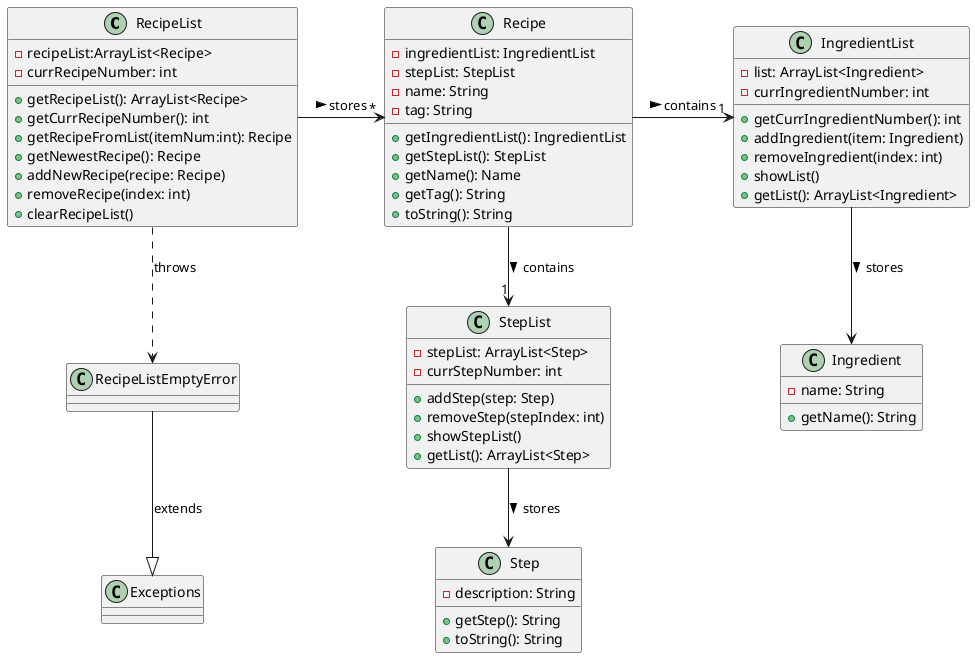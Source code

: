 @startuml
'https://plantuml.com/sequence-diagram

class RecipeList {
    - recipeList:ArrayList<Recipe>
    - currRecipeNumber: int
    + getRecipeList(): ArrayList<Recipe>
    + getCurrRecipeNumber(): int
    + getRecipeFromList(itemNum:int): Recipe
    + getNewestRecipe(): Recipe
    + addNewRecipe(recipe: Recipe)
    + removeRecipe(index: int)
    + clearRecipeList()
}
class Recipe {
    - ingredientList: IngredientList
    - stepList: StepList
    - name: String
    - tag: String
    + getIngredientList(): IngredientList
    + getStepList(): StepList
    + getName(): Name
    + getTag(): String
    + toString(): String
}

class IngredientList {
    - list: ArrayList<Ingredient>
    - currIngredientNumber: int
    + getCurrIngredientNumber(): int
    + addIngredient(item: Ingredient)
    + removeIngredient(index: int)
    + showList()
    + getList(): ArrayList<Ingredient>
}

class Ingredient {
    - name: String
    + getName(): String

}

class StepList {
    - stepList: ArrayList<Step>
    - currStepNumber: int
    + addStep(step: Step)
    + removeStep(stepIndex: int)
    + showStepList()
    + getList(): ArrayList<Step>
}

class Step {
    - description: String
    + getStep(): String
    + toString(): String
}
class RecipeListEmptyError {
}
class Exceptions {
}
RecipeList -> "*" Recipe : stores >
Recipe -> "1" IngredientList : contains >
Recipe --> "1" StepList : contains >
IngredientList --> Ingredient : stores >
StepList --> Step : stores >
RecipeList ..> RecipeListEmptyError : throws
RecipeListEmptyError --|> Exceptions : extends
@enduml